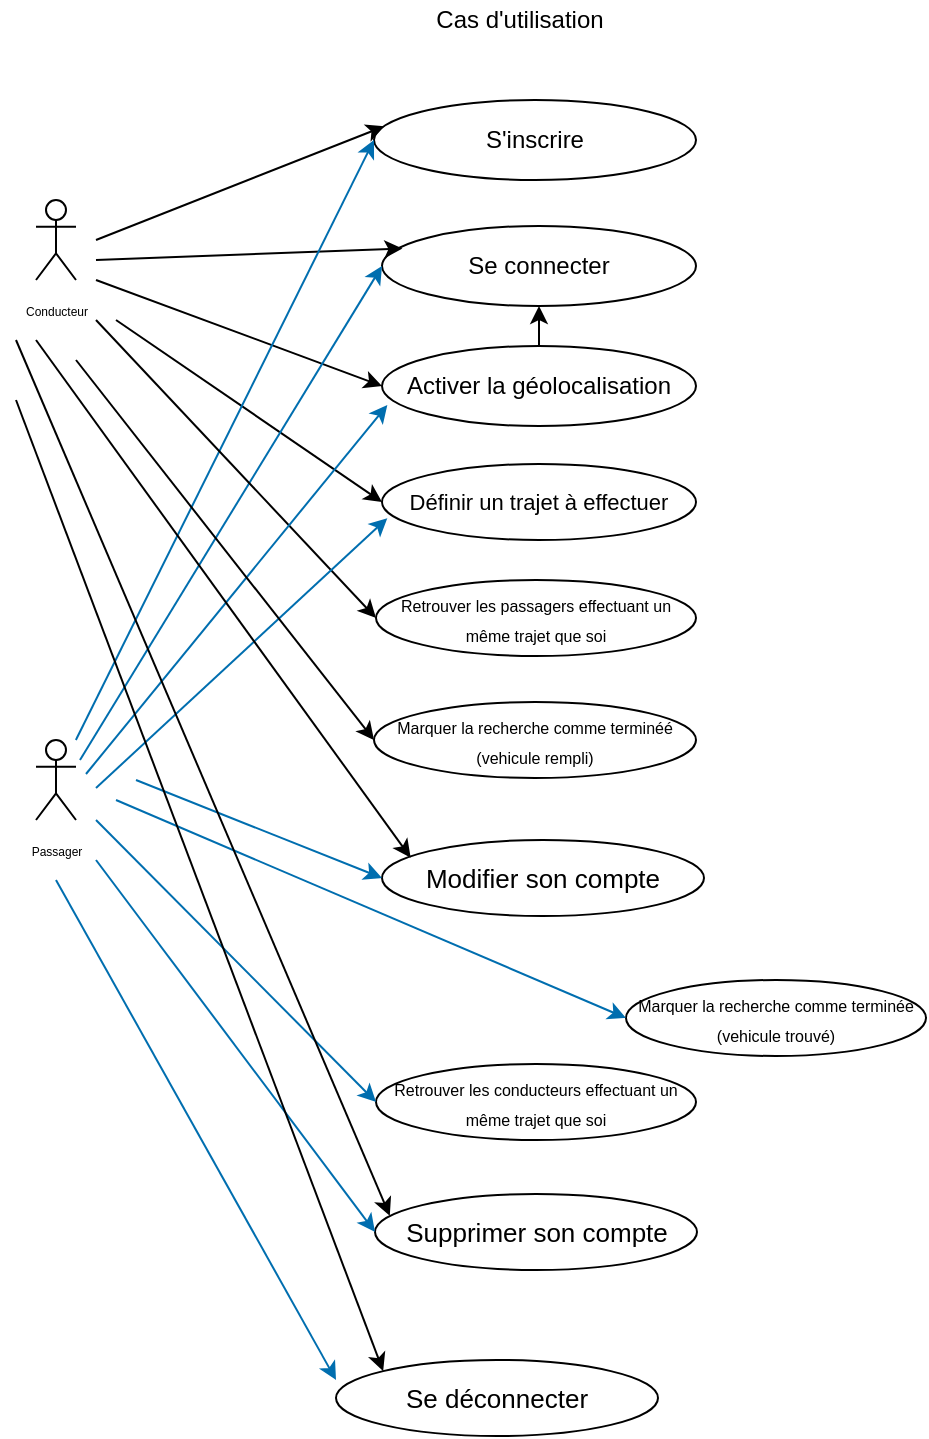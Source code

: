 <mxfile>
    <diagram id="QngYUAGS77yo_UsmzYIc" name="Page-1">
        <mxGraphModel dx="510" dy="719" grid="1" gridSize="10" guides="1" tooltips="1" connect="1" arrows="1" fold="1" page="1" pageScale="1" pageWidth="1169" pageHeight="827" math="0" shadow="0">
            <root>
                <mxCell id="0"/>
                <mxCell id="1" parent="0"/>
                <mxCell id="2" value="Cas d'utilisation" style="rounded=0;whiteSpace=wrap;html=1;fillColor=none;strokeColor=none;align=center;verticalAlign=middle;" vertex="1" parent="1">
                    <mxGeometry x="157" y="10" width="230" height="20" as="geometry"/>
                </mxCell>
                <mxCell id="3" value="&lt;font style=&quot;font-size: 6px;&quot;&gt;Conducteur&lt;/font&gt;" style="shape=umlActor;verticalLabelPosition=bottom;verticalAlign=top;outlineConnect=0;fillColor=none;html=1;" vertex="1" parent="1">
                    <mxGeometry x="30" y="110" width="20" height="40" as="geometry"/>
                </mxCell>
                <mxCell id="4" value="S'inscrire" style="ellipse;whiteSpace=wrap;html=1;fillColor=none;" vertex="1" parent="1">
                    <mxGeometry x="199" y="60" width="161" height="40" as="geometry"/>
                </mxCell>
                <mxCell id="5" value="Se connecter" style="ellipse;whiteSpace=wrap;html=1;fillColor=none;" vertex="1" parent="1">
                    <mxGeometry x="203" y="123" width="157" height="40" as="geometry"/>
                </mxCell>
                <mxCell id="7" value="&lt;font style=&quot;font-size: 11px;&quot;&gt;Définir un trajet à effectuer&lt;/font&gt;" style="ellipse;whiteSpace=wrap;html=1;fillColor=none;" vertex="1" parent="1">
                    <mxGeometry x="203" y="242" width="157" height="38" as="geometry"/>
                </mxCell>
                <mxCell id="34" value="" style="edgeStyle=none;html=1;fontSize=11;" edge="1" parent="1" source="11" target="5">
                    <mxGeometry relative="1" as="geometry"/>
                </mxCell>
                <mxCell id="11" value="Activer la géolocalisation" style="ellipse;whiteSpace=wrap;html=1;fillColor=none;" vertex="1" parent="1">
                    <mxGeometry x="203" y="183" width="157" height="40" as="geometry"/>
                </mxCell>
                <mxCell id="12" value="" style="endArrow=classic;html=1;fontSize=8;entryX=0.032;entryY=0.329;entryDx=0;entryDy=0;entryPerimeter=0;" edge="1" parent="1" target="4">
                    <mxGeometry width="50" height="50" relative="1" as="geometry">
                        <mxPoint x="60" y="130" as="sourcePoint"/>
                        <mxPoint x="200" y="130" as="targetPoint"/>
                        <Array as="points"/>
                    </mxGeometry>
                </mxCell>
                <mxCell id="13" value="" style="endArrow=classic;html=1;fontSize=8;entryX=0.065;entryY=0.281;entryDx=0;entryDy=0;entryPerimeter=0;" edge="1" parent="1" target="5">
                    <mxGeometry width="50" height="50" relative="1" as="geometry">
                        <mxPoint x="60" y="140" as="sourcePoint"/>
                        <mxPoint x="200" y="179" as="targetPoint"/>
                        <Array as="points"/>
                    </mxGeometry>
                </mxCell>
                <mxCell id="15" value="" style="endArrow=classic;html=1;fontSize=8;entryX=0;entryY=0.5;entryDx=0;entryDy=0;" edge="1" parent="1" target="11">
                    <mxGeometry width="50" height="50" relative="1" as="geometry">
                        <mxPoint x="60" y="150" as="sourcePoint"/>
                        <mxPoint x="222.088" y="142.543" as="targetPoint"/>
                        <Array as="points"/>
                    </mxGeometry>
                </mxCell>
                <mxCell id="16" value="" style="endArrow=classic;html=1;fontSize=8;entryX=0;entryY=0.5;entryDx=0;entryDy=0;" edge="1" parent="1" target="7">
                    <mxGeometry width="50" height="50" relative="1" as="geometry">
                        <mxPoint x="70" y="170" as="sourcePoint"/>
                        <mxPoint x="210.0" y="248" as="targetPoint"/>
                        <Array as="points"/>
                    </mxGeometry>
                </mxCell>
                <mxCell id="17" value="&lt;font style=&quot;font-size: 6px;&quot;&gt;Passager&lt;/font&gt;" style="shape=umlActor;verticalLabelPosition=bottom;verticalAlign=top;outlineConnect=0;fillColor=none;html=1;" vertex="1" parent="1">
                    <mxGeometry x="30" y="380" width="20" height="40" as="geometry"/>
                </mxCell>
                <mxCell id="21" value="" style="endArrow=classic;html=1;fontSize=8;fillColor=#1ba1e2;strokeColor=#006EAF;entryX=0;entryY=0.5;entryDx=0;entryDy=0;" edge="1" parent="1" source="17" target="4">
                    <mxGeometry width="50" height="50" relative="1" as="geometry">
                        <mxPoint x="63" y="387" as="sourcePoint"/>
                        <mxPoint x="203" y="127" as="targetPoint"/>
                        <Array as="points"/>
                    </mxGeometry>
                </mxCell>
                <mxCell id="22" value="" style="endArrow=classic;html=1;fontSize=8;fillColor=#1ba1e2;strokeColor=#006EAF;entryX=0;entryY=0.5;entryDx=0;entryDy=0;" edge="1" parent="1" target="5">
                    <mxGeometry width="50" height="50" relative="1" as="geometry">
                        <mxPoint x="52" y="390" as="sourcePoint"/>
                        <mxPoint x="200" y="190" as="targetPoint"/>
                        <Array as="points"/>
                    </mxGeometry>
                </mxCell>
                <mxCell id="23" value="&lt;font style=&quot;font-size: 8px;&quot;&gt;Retrouver les passagers effectuant un même trajet que soi&lt;/font&gt;" style="ellipse;whiteSpace=wrap;html=1;fillColor=none;" vertex="1" parent="1">
                    <mxGeometry x="200" y="300" width="160" height="38" as="geometry"/>
                </mxCell>
                <mxCell id="24" value="" style="endArrow=classic;html=1;fontSize=8;entryX=0;entryY=0.5;entryDx=0;entryDy=0;" edge="1" parent="1" target="23">
                    <mxGeometry width="50" height="50" relative="1" as="geometry">
                        <mxPoint x="60" y="170" as="sourcePoint"/>
                        <mxPoint x="210.0" y="308.0" as="targetPoint"/>
                        <Array as="points"/>
                    </mxGeometry>
                </mxCell>
                <mxCell id="25" value="" style="endArrow=classic;html=1;fontSize=8;fillColor=#1ba1e2;strokeColor=#006EAF;entryX=0.017;entryY=0.737;entryDx=0;entryDy=0;entryPerimeter=0;" edge="1" parent="1" target="11">
                    <mxGeometry width="50" height="50" relative="1" as="geometry">
                        <mxPoint x="55" y="397" as="sourcePoint"/>
                        <mxPoint x="195" y="247" as="targetPoint"/>
                        <Array as="points"/>
                    </mxGeometry>
                </mxCell>
                <mxCell id="26" value="" style="endArrow=classic;html=1;fontSize=8;fillColor=#1ba1e2;strokeColor=#006EAF;entryX=0.017;entryY=0.713;entryDx=0;entryDy=0;entryPerimeter=0;" edge="1" parent="1" target="7">
                    <mxGeometry width="50" height="50" relative="1" as="geometry">
                        <mxPoint x="60" y="404" as="sourcePoint"/>
                        <mxPoint x="203.15" y="300.778" as="targetPoint"/>
                        <Array as="points"/>
                    </mxGeometry>
                </mxCell>
                <mxCell id="27" value="&lt;font style=&quot;font-size: 8px;&quot;&gt;Retrouver les conducteurs effectuant un même trajet que soi&lt;/font&gt;" style="ellipse;whiteSpace=wrap;html=1;fillColor=none;" vertex="1" parent="1">
                    <mxGeometry x="200" y="542" width="160" height="38" as="geometry"/>
                </mxCell>
                <mxCell id="29" value="" style="endArrow=classic;html=1;fontSize=8;fillColor=#1ba1e2;strokeColor=#006EAF;entryX=0;entryY=0.5;entryDx=0;entryDy=0;" edge="1" parent="1" target="27">
                    <mxGeometry width="50" height="50" relative="1" as="geometry">
                        <mxPoint x="60" y="420" as="sourcePoint"/>
                        <mxPoint x="212.55" y="316.094" as="targetPoint"/>
                        <Array as="points"/>
                    </mxGeometry>
                </mxCell>
                <mxCell id="30" value="&lt;font style=&quot;font-size: 8px;&quot;&gt;Marquer la recherche comme terminéé (vehicule rempli)&lt;/font&gt;" style="ellipse;whiteSpace=wrap;html=1;fillColor=none;" vertex="1" parent="1">
                    <mxGeometry x="199" y="361" width="161" height="38" as="geometry"/>
                </mxCell>
                <mxCell id="31" value="" style="endArrow=classic;html=1;fontSize=8;entryX=0;entryY=0.5;entryDx=0;entryDy=0;" edge="1" parent="1" target="30">
                    <mxGeometry width="50" height="50" relative="1" as="geometry">
                        <mxPoint x="50" y="190" as="sourcePoint"/>
                        <mxPoint x="390" y="90" as="targetPoint"/>
                        <Array as="points"/>
                    </mxGeometry>
                </mxCell>
                <mxCell id="32" value="&lt;font style=&quot;font-size: 8px;&quot;&gt;Marquer la recherche comme terminée (vehicule trouvé)&lt;/font&gt;" style="ellipse;whiteSpace=wrap;html=1;fillColor=none;" vertex="1" parent="1">
                    <mxGeometry x="325" y="500" width="150" height="38" as="geometry"/>
                </mxCell>
                <mxCell id="33" value="" style="endArrow=classic;html=1;fontSize=8;fillColor=#1ba1e2;strokeColor=#006EAF;entryX=0;entryY=0.5;entryDx=0;entryDy=0;" edge="1" parent="1" target="32">
                    <mxGeometry width="50" height="50" relative="1" as="geometry">
                        <mxPoint x="70" y="410" as="sourcePoint"/>
                        <mxPoint x="230" y="425.5" as="targetPoint"/>
                        <Array as="points"/>
                    </mxGeometry>
                </mxCell>
                <mxCell id="41" value="&lt;font style=&quot;font-size: 13px;&quot;&gt;Modifier son compte&lt;/font&gt;" style="ellipse;whiteSpace=wrap;html=1;fillColor=none;" vertex="1" parent="1">
                    <mxGeometry x="203" y="430" width="161" height="38" as="geometry"/>
                </mxCell>
                <mxCell id="42" value="" style="endArrow=classic;html=1;fontSize=8;entryX=0.089;entryY=0.232;entryDx=0;entryDy=0;entryPerimeter=0;" edge="1" parent="1" target="41">
                    <mxGeometry width="50" height="50" relative="1" as="geometry">
                        <mxPoint x="30" y="180" as="sourcePoint"/>
                        <mxPoint x="209" y="390" as="targetPoint"/>
                        <Array as="points"/>
                    </mxGeometry>
                </mxCell>
                <mxCell id="43" value="" style="endArrow=classic;html=1;fontSize=8;fillColor=#1ba1e2;strokeColor=#006EAF;entryX=0;entryY=0.5;entryDx=0;entryDy=0;" edge="1" parent="1" target="41">
                    <mxGeometry width="50" height="50" relative="1" as="geometry">
                        <mxPoint x="80" y="400" as="sourcePoint"/>
                        <mxPoint x="335" y="529.0" as="targetPoint"/>
                        <Array as="points"/>
                    </mxGeometry>
                </mxCell>
                <mxCell id="44" value="&lt;font style=&quot;font-size: 13px;&quot;&gt;Supprimer son compte&lt;/font&gt;" style="ellipse;whiteSpace=wrap;html=1;fillColor=none;" vertex="1" parent="1">
                    <mxGeometry x="199.5" y="607" width="161" height="38" as="geometry"/>
                </mxCell>
                <mxCell id="45" value="" style="endArrow=classic;html=1;fontSize=8;fillColor=#1ba1e2;strokeColor=#006EAF;entryX=0;entryY=0.5;entryDx=0;entryDy=0;" edge="1" parent="1" target="44">
                    <mxGeometry width="50" height="50" relative="1" as="geometry">
                        <mxPoint x="60" y="440" as="sourcePoint"/>
                        <mxPoint x="210.0" y="571" as="targetPoint"/>
                        <Array as="points"/>
                    </mxGeometry>
                </mxCell>
                <mxCell id="46" value="" style="endArrow=classic;html=1;fontSize=8;entryX=0.046;entryY=0.286;entryDx=0;entryDy=0;entryPerimeter=0;" edge="1" parent="1" target="44">
                    <mxGeometry width="50" height="50" relative="1" as="geometry">
                        <mxPoint x="20" y="180" as="sourcePoint"/>
                        <mxPoint x="227.329" y="448.816" as="targetPoint"/>
                        <Array as="points"/>
                    </mxGeometry>
                </mxCell>
                <mxCell id="47" value="&lt;font style=&quot;font-size: 13px;&quot;&gt;Se déconnecter&lt;br&gt;&lt;/font&gt;" style="ellipse;whiteSpace=wrap;html=1;fillColor=none;" vertex="1" parent="1">
                    <mxGeometry x="180" y="690" width="161" height="38" as="geometry"/>
                </mxCell>
                <mxCell id="48" value="" style="endArrow=classic;html=1;fontSize=8;fillColor=#1ba1e2;strokeColor=#006EAF;entryX=0;entryY=0.263;entryDx=0;entryDy=0;entryPerimeter=0;" edge="1" parent="1" target="47">
                    <mxGeometry width="50" height="50" relative="1" as="geometry">
                        <mxPoint x="40" y="450" as="sourcePoint"/>
                        <mxPoint x="209.5" y="636" as="targetPoint"/>
                        <Array as="points"/>
                    </mxGeometry>
                </mxCell>
                <mxCell id="49" value="" style="endArrow=classic;html=1;fontSize=8;entryX=0;entryY=0;entryDx=0;entryDy=0;" edge="1" parent="1" target="47">
                    <mxGeometry width="50" height="50" relative="1" as="geometry">
                        <mxPoint x="20" y="210" as="sourcePoint"/>
                        <mxPoint x="216.906" y="627.868" as="targetPoint"/>
                        <Array as="points"/>
                    </mxGeometry>
                </mxCell>
            </root>
        </mxGraphModel>
    </diagram>
</mxfile>
